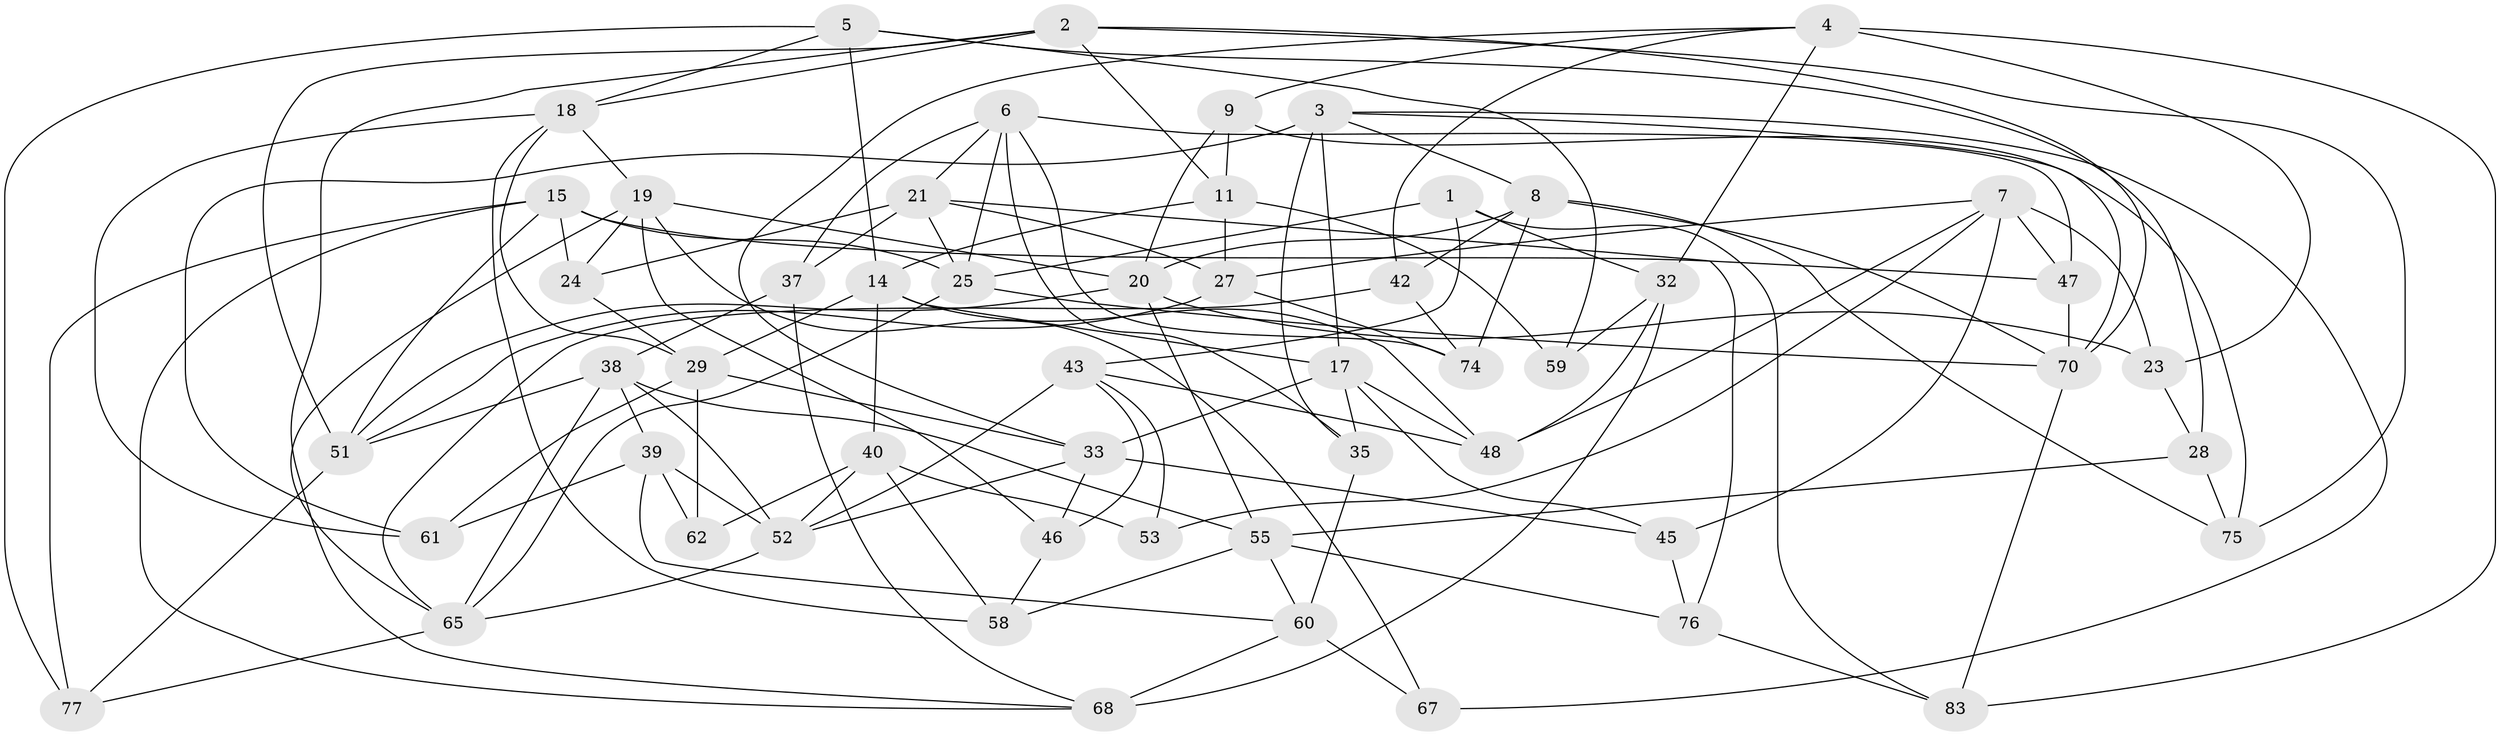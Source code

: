 // Generated by graph-tools (version 1.1) at 2025/52/02/27/25 19:52:30]
// undirected, 54 vertices, 133 edges
graph export_dot {
graph [start="1"]
  node [color=gray90,style=filled];
  1;
  2 [super="+64"];
  3 [super="+12"];
  4 [super="+10"];
  5 [super="+44"];
  6 [super="+22"];
  7 [super="+84"];
  8 [super="+73"];
  9;
  11 [super="+13"];
  14 [super="+81"];
  15 [super="+16"];
  17 [super="+31"];
  18 [super="+66"];
  19 [super="+34"];
  20 [super="+36"];
  21 [super="+26"];
  23;
  24;
  25 [super="+41"];
  27 [super="+30"];
  28;
  29 [super="+56"];
  32 [super="+54"];
  33 [super="+57"];
  35;
  37;
  38 [super="+71"];
  39 [super="+82"];
  40 [super="+50"];
  42;
  43 [super="+49"];
  45;
  46;
  47;
  48 [super="+78"];
  51 [super="+63"];
  52 [super="+80"];
  53;
  55 [super="+72"];
  58;
  59;
  60 [super="+69"];
  61;
  62;
  65 [super="+85"];
  67;
  68 [super="+79"];
  70 [super="+86"];
  74;
  75;
  76;
  77;
  83;
  1 -- 83;
  1 -- 32;
  1 -- 25;
  1 -- 43;
  2 -- 68;
  2 -- 11;
  2 -- 18;
  2 -- 75;
  2 -- 51;
  2 -- 70;
  3 -- 70;
  3 -- 35;
  3 -- 61;
  3 -- 8;
  3 -- 67;
  3 -- 17;
  4 -- 42;
  4 -- 33;
  4 -- 32;
  4 -- 9;
  4 -- 83;
  4 -- 23;
  5 -- 59 [weight=2];
  5 -- 77;
  5 -- 18;
  5 -- 28;
  5 -- 14;
  6 -- 47;
  6 -- 74;
  6 -- 35;
  6 -- 25;
  6 -- 37;
  6 -- 21;
  7 -- 23;
  7 -- 45;
  7 -- 47;
  7 -- 27;
  7 -- 53;
  7 -- 48;
  8 -- 42;
  8 -- 75;
  8 -- 74;
  8 -- 20;
  8 -- 70;
  9 -- 75;
  9 -- 20;
  9 -- 11;
  11 -- 59;
  11 -- 27 [weight=2];
  11 -- 14;
  14 -- 48;
  14 -- 17;
  14 -- 29;
  14 -- 40;
  15 -- 77;
  15 -- 47;
  15 -- 25;
  15 -- 24;
  15 -- 51;
  15 -- 68;
  17 -- 35;
  17 -- 48;
  17 -- 45;
  17 -- 33;
  18 -- 19;
  18 -- 29;
  18 -- 58;
  18 -- 61;
  19 -- 24;
  19 -- 65;
  19 -- 67;
  19 -- 46;
  19 -- 20;
  20 -- 55;
  20 -- 23;
  20 -- 51;
  21 -- 24;
  21 -- 76;
  21 -- 37;
  21 -- 25;
  21 -- 27;
  23 -- 28;
  24 -- 29;
  25 -- 70;
  25 -- 65;
  27 -- 51;
  27 -- 74;
  28 -- 75;
  28 -- 55;
  29 -- 62;
  29 -- 61;
  29 -- 33;
  32 -- 68 [weight=2];
  32 -- 48;
  32 -- 59;
  33 -- 46;
  33 -- 45;
  33 -- 52;
  35 -- 60;
  37 -- 38;
  37 -- 68;
  38 -- 51;
  38 -- 39;
  38 -- 55;
  38 -- 65;
  38 -- 52;
  39 -- 62 [weight=2];
  39 -- 60;
  39 -- 61;
  39 -- 52;
  40 -- 62;
  40 -- 53 [weight=2];
  40 -- 52;
  40 -- 58;
  42 -- 74;
  42 -- 65;
  43 -- 53;
  43 -- 46;
  43 -- 52;
  43 -- 48 [weight=2];
  45 -- 76;
  46 -- 58;
  47 -- 70;
  51 -- 77;
  52 -- 65;
  55 -- 60;
  55 -- 76;
  55 -- 58;
  60 -- 67 [weight=2];
  60 -- 68;
  65 -- 77;
  70 -- 83;
  76 -- 83;
}
